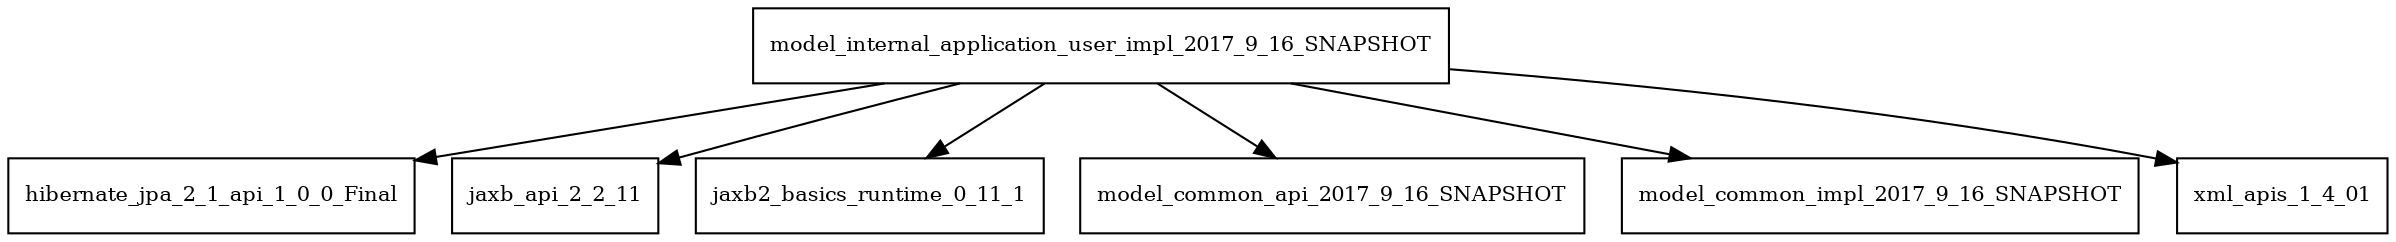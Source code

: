 digraph model_internal_application_user_impl_2017_9_16_SNAPSHOT_dependencies {
  node [shape = box, fontsize=10.0];
  model_internal_application_user_impl_2017_9_16_SNAPSHOT -> hibernate_jpa_2_1_api_1_0_0_Final;
  model_internal_application_user_impl_2017_9_16_SNAPSHOT -> jaxb_api_2_2_11;
  model_internal_application_user_impl_2017_9_16_SNAPSHOT -> jaxb2_basics_runtime_0_11_1;
  model_internal_application_user_impl_2017_9_16_SNAPSHOT -> model_common_api_2017_9_16_SNAPSHOT;
  model_internal_application_user_impl_2017_9_16_SNAPSHOT -> model_common_impl_2017_9_16_SNAPSHOT;
  model_internal_application_user_impl_2017_9_16_SNAPSHOT -> xml_apis_1_4_01;
}
